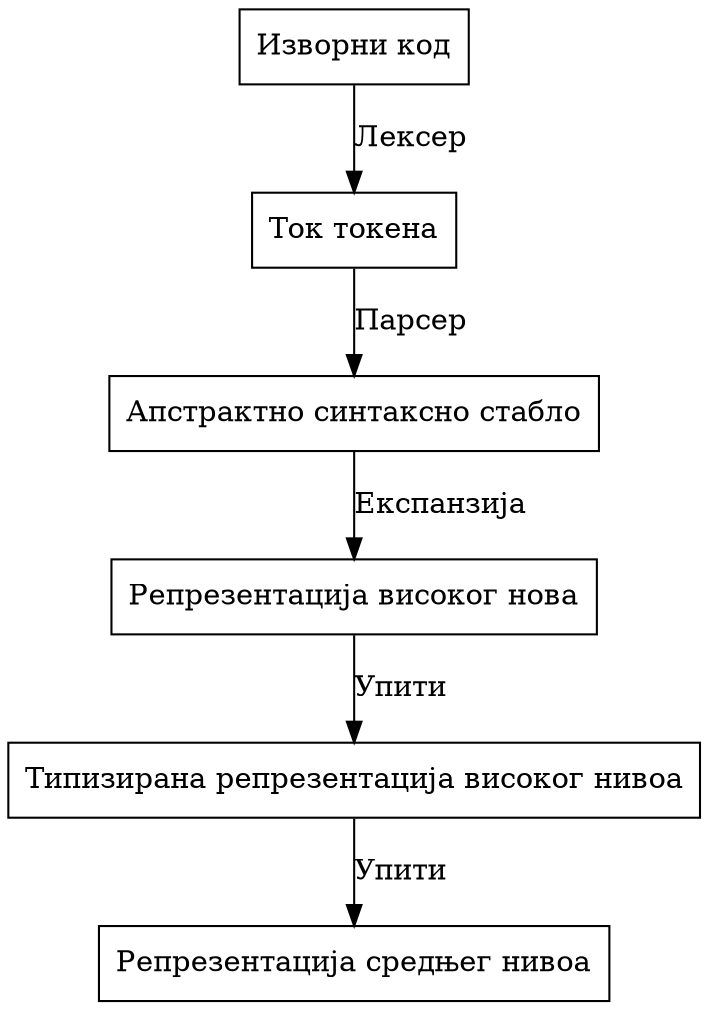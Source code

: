 digraph {
    node[shape = record]


    sourceCode[
        label = "Изворни код"
    ]
    tokenStream[
        label = "Ток токена"
    ]
    ast[
        label = "Апстрактно синтаксно стабло"
    ]
    hir[
        label = "Репрезентација високог нова"
    ]
    thir[
        label = "Типизирана репрезентација високог нивоа"
    ]
    mir[
        label = "Репрезентација средњег нивоа"
    ]

    sourceCode->tokenStream[
        label = "Лексер"
    ]

    tokenStream->ast[
        label = "Парсер"
    ]

    ast->hir[
        label = "Експанзија"
    ]
    hir->thir[
        label = "Упити"
    ]
    thir->mir[
        label = "Упити"
    ]
}